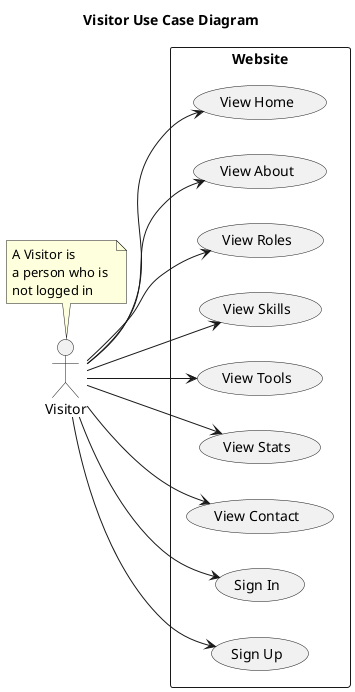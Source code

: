 @startuml name Visitor Use Case Diagram

title Visitor Use Case Diagram

actor Visitor

note left of Visitor
A Visitor is 
a person who is 
not logged in
end note

rectangle "Website" {
    ' Use Cases for Visitor:
    usecase "View Home" as view_home
    usecase "View About" as view_about
    usecase "View Roles" as view_roles
    usecase "View Skills" as view_skills
    usecase "View Tools" as view_tools
    usecase "View Stats" as view_stats
    usecase "View Contact" as view_contact
    usecase "Sign In" as login
    usecase "Sign Up" as register
}

left to right direction

' Associations for Visitor
Visitor --> view_home
Visitor --> view_about
Visitor --> view_roles
Visitor --> view_skills
Visitor --> view_tools
Visitor --> view_stats
Visitor --> view_contact
Visitor --> login
Visitor --> register

@enduml